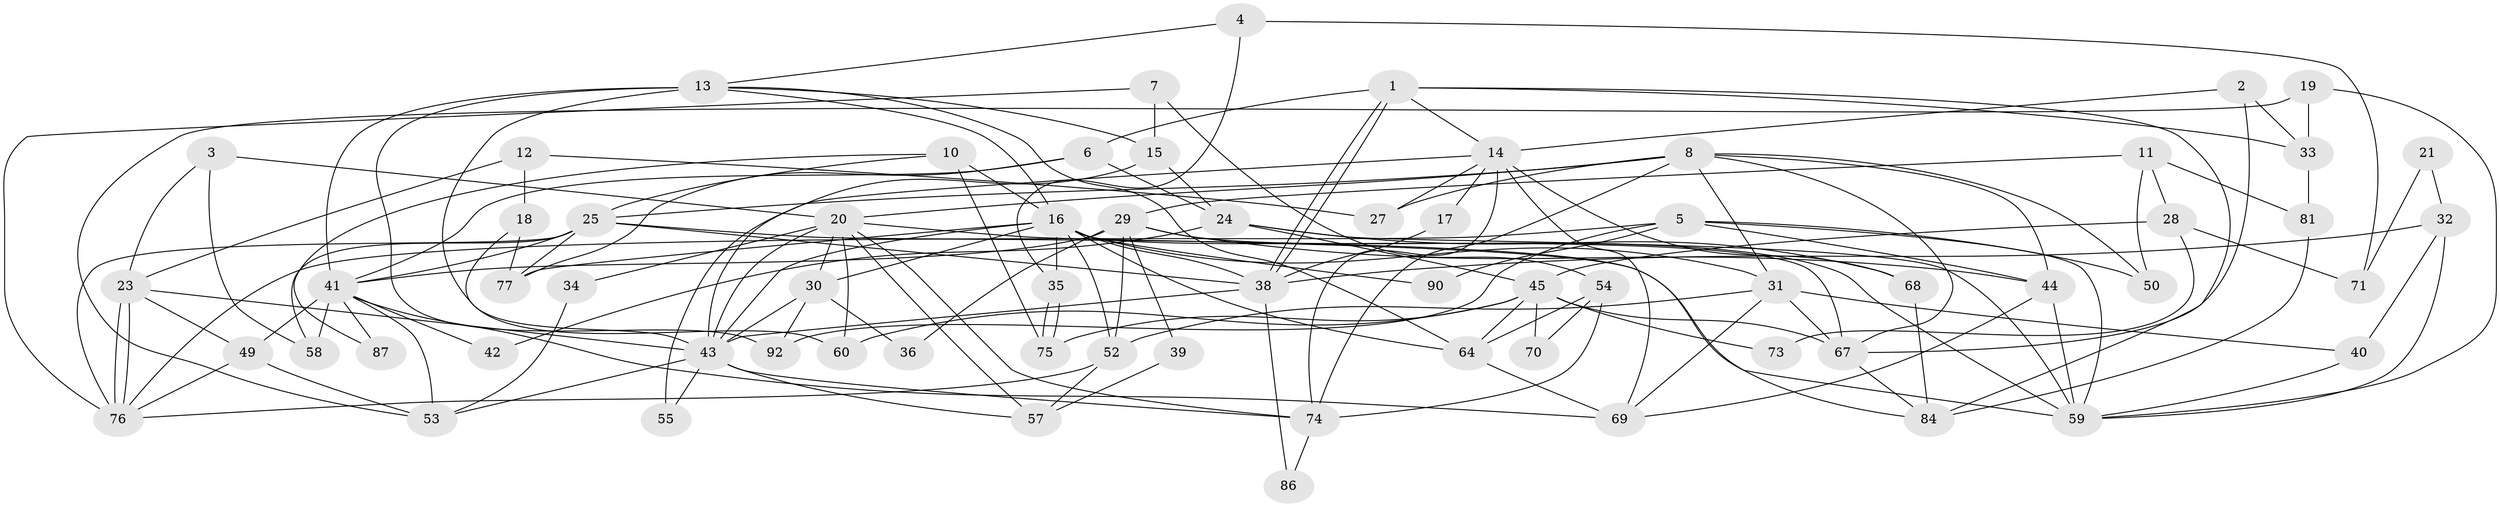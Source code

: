 // original degree distribution, {6: 0.12244897959183673, 3: 0.2653061224489796, 4: 0.25510204081632654, 5: 0.19387755102040816, 2: 0.1326530612244898, 7: 0.030612244897959183}
// Generated by graph-tools (version 1.1) at 2025/18/03/04/25 18:18:35]
// undirected, 68 vertices, 156 edges
graph export_dot {
graph [start="1"]
  node [color=gray90,style=filled];
  1;
  2;
  3;
  4;
  5;
  6;
  7;
  8 [super="+93+9"];
  10;
  11;
  12;
  13 [super="+97"];
  14 [super="+94"];
  15 [super="+89"];
  16 [super="+26+22+56"];
  17;
  18;
  19;
  20 [super="+63"];
  21;
  23;
  24 [super="+85"];
  25 [super="+61"];
  27;
  28;
  29 [super="+91"];
  30;
  31 [super="+88"];
  32;
  33 [super="+37"];
  34;
  35;
  36;
  38 [super="+46"];
  39;
  40;
  41 [super="+48"];
  42;
  43 [super="+51+62"];
  44 [super="+96"];
  45 [super="+47"];
  49;
  50;
  52;
  53 [super="+95"];
  54;
  55;
  57;
  58;
  59 [super="+78"];
  60;
  64;
  67 [super="+79"];
  68;
  69;
  70;
  71;
  73;
  74 [super="+98"];
  75;
  76 [super="+82"];
  77;
  81;
  84;
  86;
  87;
  90;
  92;
  1 -- 38;
  1 -- 38;
  1 -- 14;
  1 -- 6;
  1 -- 33;
  1 -- 84;
  2 -- 67;
  2 -- 14;
  2 -- 33;
  3 -- 23;
  3 -- 20;
  3 -- 58;
  4 -- 35;
  4 -- 71;
  4 -- 13;
  5 -- 44;
  5 -- 50;
  5 -- 76;
  5 -- 90;
  5 -- 92;
  5 -- 59;
  6 -- 77;
  6 -- 24;
  6 -- 41;
  7 -- 54;
  7 -- 76;
  7 -- 15;
  8 -- 31;
  8 -- 74;
  8 -- 67;
  8 -- 44;
  8 -- 50;
  8 -- 25;
  8 -- 27;
  8 -- 20;
  10 -- 16 [weight=2];
  10 -- 75;
  10 -- 87;
  10 -- 25;
  11 -- 50;
  11 -- 29;
  11 -- 28;
  11 -- 81;
  12 -- 18;
  12 -- 23;
  12 -- 27;
  13 -- 92;
  13 -- 64;
  13 -- 16;
  13 -- 60;
  13 -- 15;
  13 -- 41 [weight=2];
  14 -- 69;
  14 -- 27;
  14 -- 74 [weight=2];
  14 -- 17;
  14 -- 68;
  14 -- 55;
  15 -- 43;
  15 -- 24;
  16 -- 67;
  16 -- 52;
  16 -- 77;
  16 -- 64;
  16 -- 35;
  16 -- 31;
  16 -- 90;
  16 -- 30;
  16 -- 38;
  16 -- 43;
  17 -- 38;
  18 -- 77;
  18 -- 43 [weight=2];
  19 -- 59;
  19 -- 33;
  19 -- 53;
  20 -- 30;
  20 -- 84;
  20 -- 74;
  20 -- 43 [weight=2];
  20 -- 34;
  20 -- 57;
  20 -- 60;
  21 -- 32;
  21 -- 71;
  23 -- 76;
  23 -- 76;
  23 -- 49;
  23 -- 43;
  24 -- 68;
  24 -- 42;
  24 -- 59;
  24 -- 45;
  25 -- 58;
  25 -- 59;
  25 -- 38;
  25 -- 77;
  25 -- 41;
  25 -- 76;
  28 -- 71;
  28 -- 73;
  28 -- 45;
  29 -- 52;
  29 -- 59;
  29 -- 41;
  29 -- 36;
  29 -- 44 [weight=2];
  29 -- 39;
  30 -- 36;
  30 -- 43;
  30 -- 92;
  31 -- 67;
  31 -- 40;
  31 -- 52;
  31 -- 69;
  32 -- 38 [weight=2];
  32 -- 40;
  32 -- 59;
  33 -- 81;
  34 -- 53;
  35 -- 75;
  35 -- 75;
  38 -- 86;
  38 -- 43;
  39 -- 57;
  40 -- 59;
  41 -- 49;
  41 -- 42;
  41 -- 69;
  41 -- 87;
  41 -- 58;
  41 -- 53;
  43 -- 53;
  43 -- 55;
  43 -- 57;
  43 -- 74;
  44 -- 59;
  44 -- 69;
  45 -- 75;
  45 -- 70;
  45 -- 67;
  45 -- 64;
  45 -- 73;
  45 -- 60;
  49 -- 76;
  49 -- 53;
  52 -- 57;
  52 -- 76;
  54 -- 64;
  54 -- 70;
  54 -- 74;
  64 -- 69;
  67 -- 84;
  68 -- 84;
  74 -- 86;
  81 -- 84;
}
